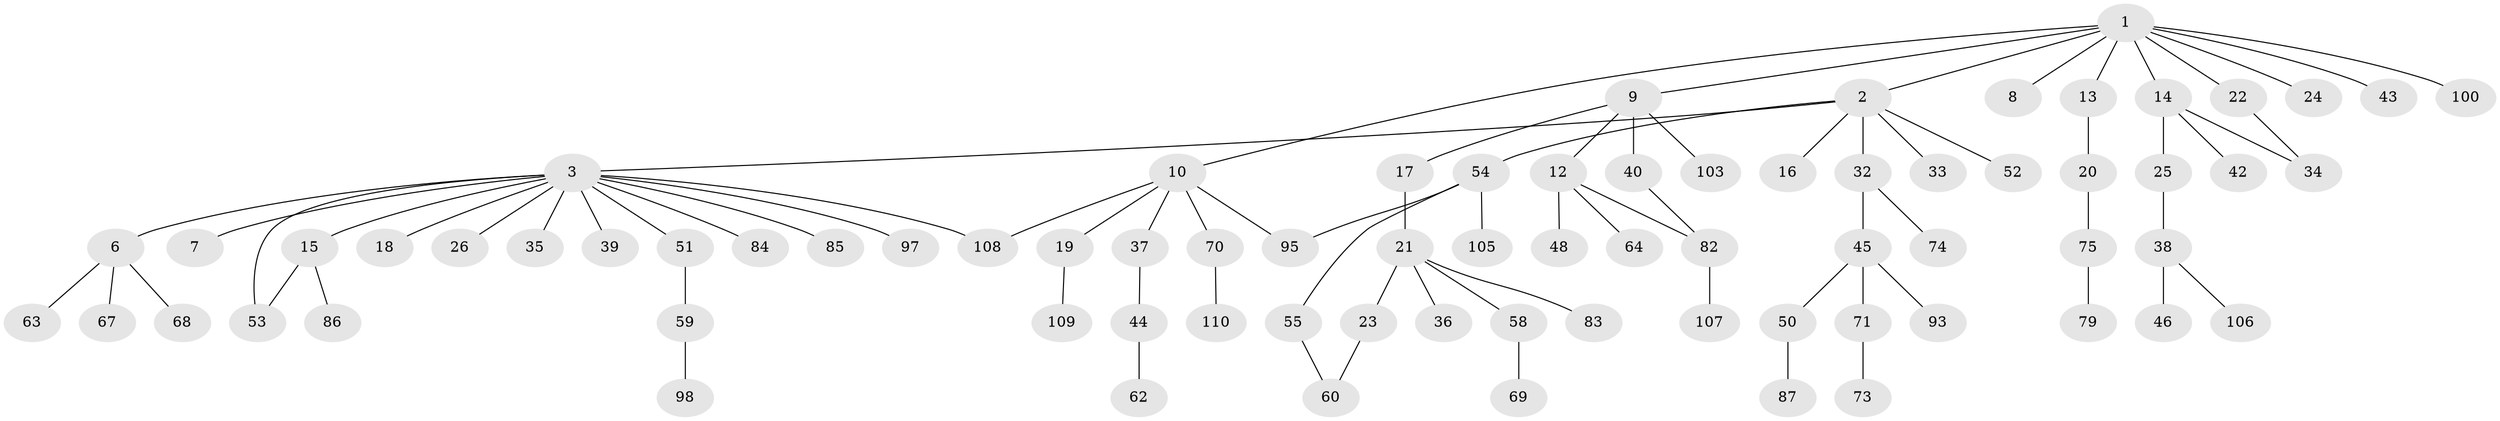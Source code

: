 // Generated by graph-tools (version 1.1) at 2025/51/02/27/25 19:51:40]
// undirected, 77 vertices, 82 edges
graph export_dot {
graph [start="1"]
  node [color=gray90,style=filled];
  1 [super="+5"];
  2 [super="+101"];
  3 [super="+4"];
  6 [super="+96"];
  7 [super="+27"];
  8 [super="+61"];
  9 [super="+11"];
  10 [super="+28"];
  12 [super="+47"];
  13;
  14 [super="+29"];
  15 [super="+30"];
  16 [super="+49"];
  17;
  18;
  19 [super="+99"];
  20 [super="+41"];
  21 [super="+31"];
  22 [super="+66"];
  23 [super="+81"];
  24;
  25 [super="+112"];
  26;
  32;
  33;
  34;
  35;
  36;
  37 [super="+80"];
  38 [super="+88"];
  39 [super="+57"];
  40 [super="+72"];
  42;
  43;
  44 [super="+90"];
  45 [super="+77"];
  46;
  48;
  50 [super="+65"];
  51 [super="+89"];
  52;
  53 [super="+111"];
  54 [super="+56"];
  55;
  58;
  59 [super="+92"];
  60;
  62;
  63;
  64;
  67;
  68 [super="+78"];
  69 [super="+91"];
  70;
  71 [super="+76"];
  73;
  74;
  75 [super="+102"];
  79;
  82 [super="+104"];
  83;
  84;
  85;
  86;
  87;
  93 [super="+94"];
  95;
  97;
  98;
  100;
  103;
  105;
  106;
  107;
  108;
  109;
  110;
  1 -- 2;
  1 -- 8;
  1 -- 10;
  1 -- 13;
  1 -- 22;
  1 -- 24;
  1 -- 100;
  1 -- 43;
  1 -- 9;
  1 -- 14;
  2 -- 3;
  2 -- 16;
  2 -- 32;
  2 -- 33;
  2 -- 52;
  2 -- 54;
  3 -- 6;
  3 -- 15;
  3 -- 18;
  3 -- 53;
  3 -- 97;
  3 -- 108;
  3 -- 35;
  3 -- 39;
  3 -- 7;
  3 -- 51;
  3 -- 84;
  3 -- 85;
  3 -- 26;
  6 -- 63;
  6 -- 67;
  6 -- 68;
  9 -- 12;
  9 -- 17;
  9 -- 40;
  9 -- 103;
  10 -- 19;
  10 -- 70;
  10 -- 95;
  10 -- 108;
  10 -- 37;
  12 -- 48;
  12 -- 64;
  12 -- 82;
  13 -- 20;
  14 -- 25;
  14 -- 34;
  14 -- 42;
  15 -- 86;
  15 -- 53;
  17 -- 21;
  19 -- 109;
  20 -- 75;
  21 -- 23;
  21 -- 36;
  21 -- 58;
  21 -- 83;
  22 -- 34;
  23 -- 60;
  25 -- 38;
  32 -- 45;
  32 -- 74;
  37 -- 44;
  38 -- 46;
  38 -- 106;
  40 -- 82;
  44 -- 62;
  45 -- 50;
  45 -- 71;
  45 -- 93;
  50 -- 87;
  51 -- 59;
  54 -- 55;
  54 -- 105;
  54 -- 95;
  55 -- 60;
  58 -- 69;
  59 -- 98;
  70 -- 110;
  71 -- 73;
  75 -- 79;
  82 -- 107;
}
